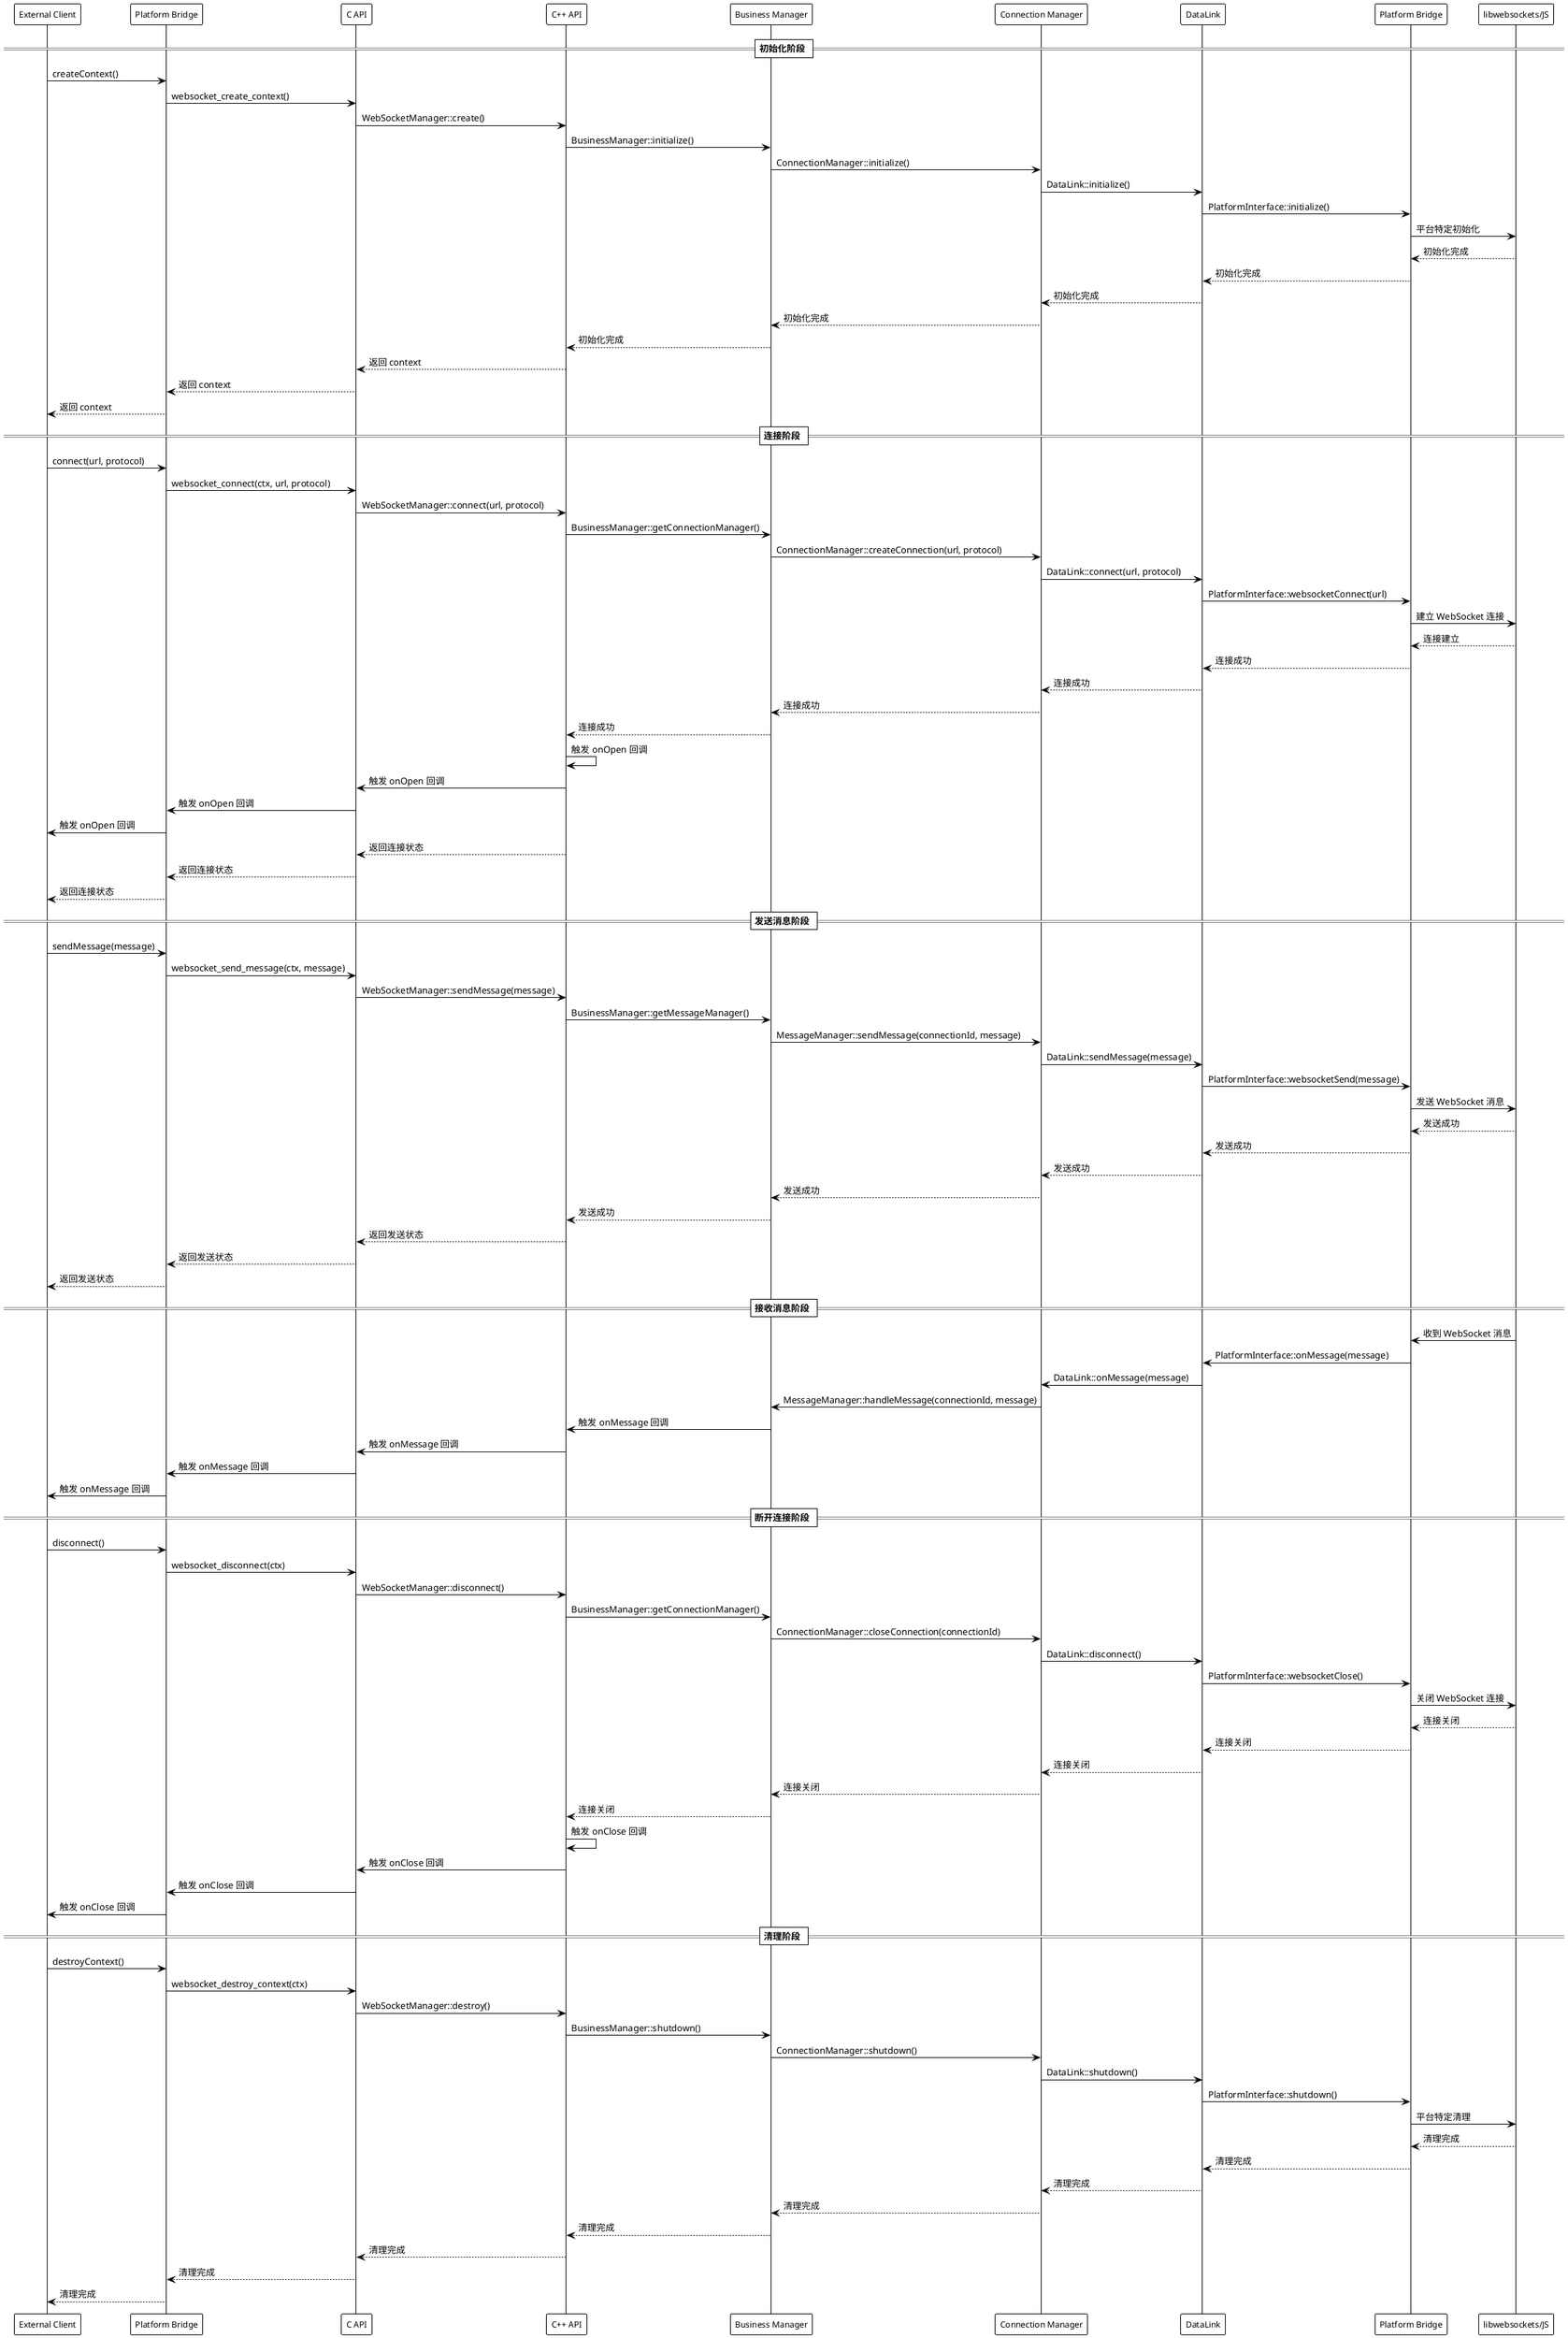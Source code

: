 @startuml WebSocketSequence

!theme plain
skinparam sequenceFontSize 12
skinparam participantFontSize 12

participant "External Client" as CLIENT
participant "Platform Bridge" as BRIDGE
participant "C API" as C_API
participant "C++ API" as CPP_API
participant "Business Manager" as BUSINESS
participant "Connection Manager" as CONN_MGR
participant "DataLink" as DATALINK
participant "Platform Bridge" as PLATFORM
participant "libwebsockets/JS" as IMPL

== 初始化阶段 ==

CLIENT -> BRIDGE: createContext()
BRIDGE -> C_API: websocket_create_context()
C_API -> CPP_API: WebSocketManager::create()
CPP_API -> BUSINESS: BusinessManager::initialize()
BUSINESS -> CONN_MGR: ConnectionManager::initialize()
CONN_MGR -> DATALINK: DataLink::initialize()
DATALINK -> PLATFORM: PlatformInterface::initialize()
PLATFORM -> IMPL: 平台特定初始化
IMPL --> PLATFORM: 初始化完成
PLATFORM --> DATALINK: 初始化完成
DATALINK --> CONN_MGR: 初始化完成
CONN_MGR --> BUSINESS: 初始化完成
BUSINESS --> CPP_API: 初始化完成
CPP_API --> C_API: 返回 context
C_API --> BRIDGE: 返回 context
BRIDGE --> CLIENT: 返回 context

== 连接阶段 ==

CLIENT -> BRIDGE: connect(url, protocol)
BRIDGE -> C_API: websocket_connect(ctx, url, protocol)
C_API -> CPP_API: WebSocketManager::connect(url, protocol)
CPP_API -> BUSINESS: BusinessManager::getConnectionManager()
BUSINESS -> CONN_MGR: ConnectionManager::createConnection(url, protocol)
CONN_MGR -> DATALINK: DataLink::connect(url, protocol)
DATALINK -> PLATFORM: PlatformInterface::websocketConnect(url)
PLATFORM -> IMPL: 建立 WebSocket 连接
IMPL --> PLATFORM: 连接建立
PLATFORM --> DATALINK: 连接成功
DATALINK --> CONN_MGR: 连接成功
CONN_MGR --> BUSINESS: 连接成功
BUSINESS --> CPP_API: 连接成功
CPP_API -> CPP_API: 触发 onOpen 回调
CPP_API -> C_API: 触发 onOpen 回调
C_API -> BRIDGE: 触发 onOpen 回调
BRIDGE -> CLIENT: 触发 onOpen 回调
CPP_API --> C_API: 返回连接状态
C_API --> BRIDGE: 返回连接状态
BRIDGE --> CLIENT: 返回连接状态

== 发送消息阶段 ==

CLIENT -> BRIDGE: sendMessage(message)
BRIDGE -> C_API: websocket_send_message(ctx, message)
C_API -> CPP_API: WebSocketManager::sendMessage(message)
CPP_API -> BUSINESS: BusinessManager::getMessageManager()
BUSINESS -> CONN_MGR: MessageManager::sendMessage(connectionId, message)
CONN_MGR -> DATALINK: DataLink::sendMessage(message)
DATALINK -> PLATFORM: PlatformInterface::websocketSend(message)
PLATFORM -> IMPL: 发送 WebSocket 消息
IMPL --> PLATFORM: 发送成功
PLATFORM --> DATALINK: 发送成功
DATALINK --> CONN_MGR: 发送成功
CONN_MGR --> BUSINESS: 发送成功
BUSINESS --> CPP_API: 发送成功
CPP_API --> C_API: 返回发送状态
C_API --> BRIDGE: 返回发送状态
BRIDGE --> CLIENT: 返回发送状态

== 接收消息阶段 ==

IMPL -> PLATFORM: 收到 WebSocket 消息
PLATFORM -> DATALINK: PlatformInterface::onMessage(message)
DATALINK -> CONN_MGR: DataLink::onMessage(message)
CONN_MGR -> BUSINESS: MessageManager::handleMessage(connectionId, message)
BUSINESS -> CPP_API: 触发 onMessage 回调
CPP_API -> C_API: 触发 onMessage 回调
C_API -> BRIDGE: 触发 onMessage 回调
BRIDGE -> CLIENT: 触发 onMessage 回调

== 断开连接阶段 ==

CLIENT -> BRIDGE: disconnect()
BRIDGE -> C_API: websocket_disconnect(ctx)
C_API -> CPP_API: WebSocketManager::disconnect()
CPP_API -> BUSINESS: BusinessManager::getConnectionManager()
BUSINESS -> CONN_MGR: ConnectionManager::closeConnection(connectionId)
CONN_MGR -> DATALINK: DataLink::disconnect()
DATALINK -> PLATFORM: PlatformInterface::websocketClose()
PLATFORM -> IMPL: 关闭 WebSocket 连接
IMPL --> PLATFORM: 连接关闭
PLATFORM --> DATALINK: 连接关闭
DATALINK --> CONN_MGR: 连接关闭
CONN_MGR --> BUSINESS: 连接关闭
BUSINESS --> CPP_API: 连接关闭
CPP_API -> CPP_API: 触发 onClose 回调
CPP_API -> C_API: 触发 onClose 回调
C_API -> BRIDGE: 触发 onClose 回调
BRIDGE -> CLIENT: 触发 onClose 回调

== 清理阶段 ==

CLIENT -> BRIDGE: destroyContext()
BRIDGE -> C_API: websocket_destroy_context(ctx)
C_API -> CPP_API: WebSocketManager::destroy()
CPP_API -> BUSINESS: BusinessManager::shutdown()
BUSINESS -> CONN_MGR: ConnectionManager::shutdown()
CONN_MGR -> DATALINK: DataLink::shutdown()
DATALINK -> PLATFORM: PlatformInterface::shutdown()
PLATFORM -> IMPL: 平台特定清理
IMPL --> PLATFORM: 清理完成
PLATFORM --> DATALINK: 清理完成
DATALINK --> CONN_MGR: 清理完成
CONN_MGR --> BUSINESS: 清理完成
BUSINESS --> CPP_API: 清理完成
CPP_API --> C_API: 清理完成
C_API --> BRIDGE: 清理完成
BRIDGE --> CLIENT: 清理完成

@enduml 